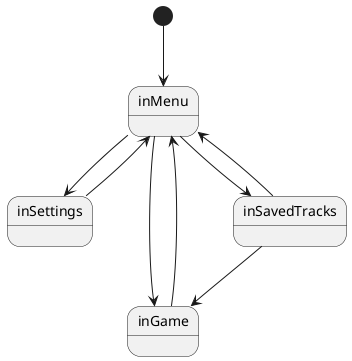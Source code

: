 @startuml

[*] --> inMenu

inMenu -down-> inSettings
inSettings -up-> inMenu
inMenu -down-> inGame
inGame -up-> inMenu
inMenu -down-> inSavedTracks
inSavedTracks --> inMenu
inSavedTracks --> inGame

@enduml